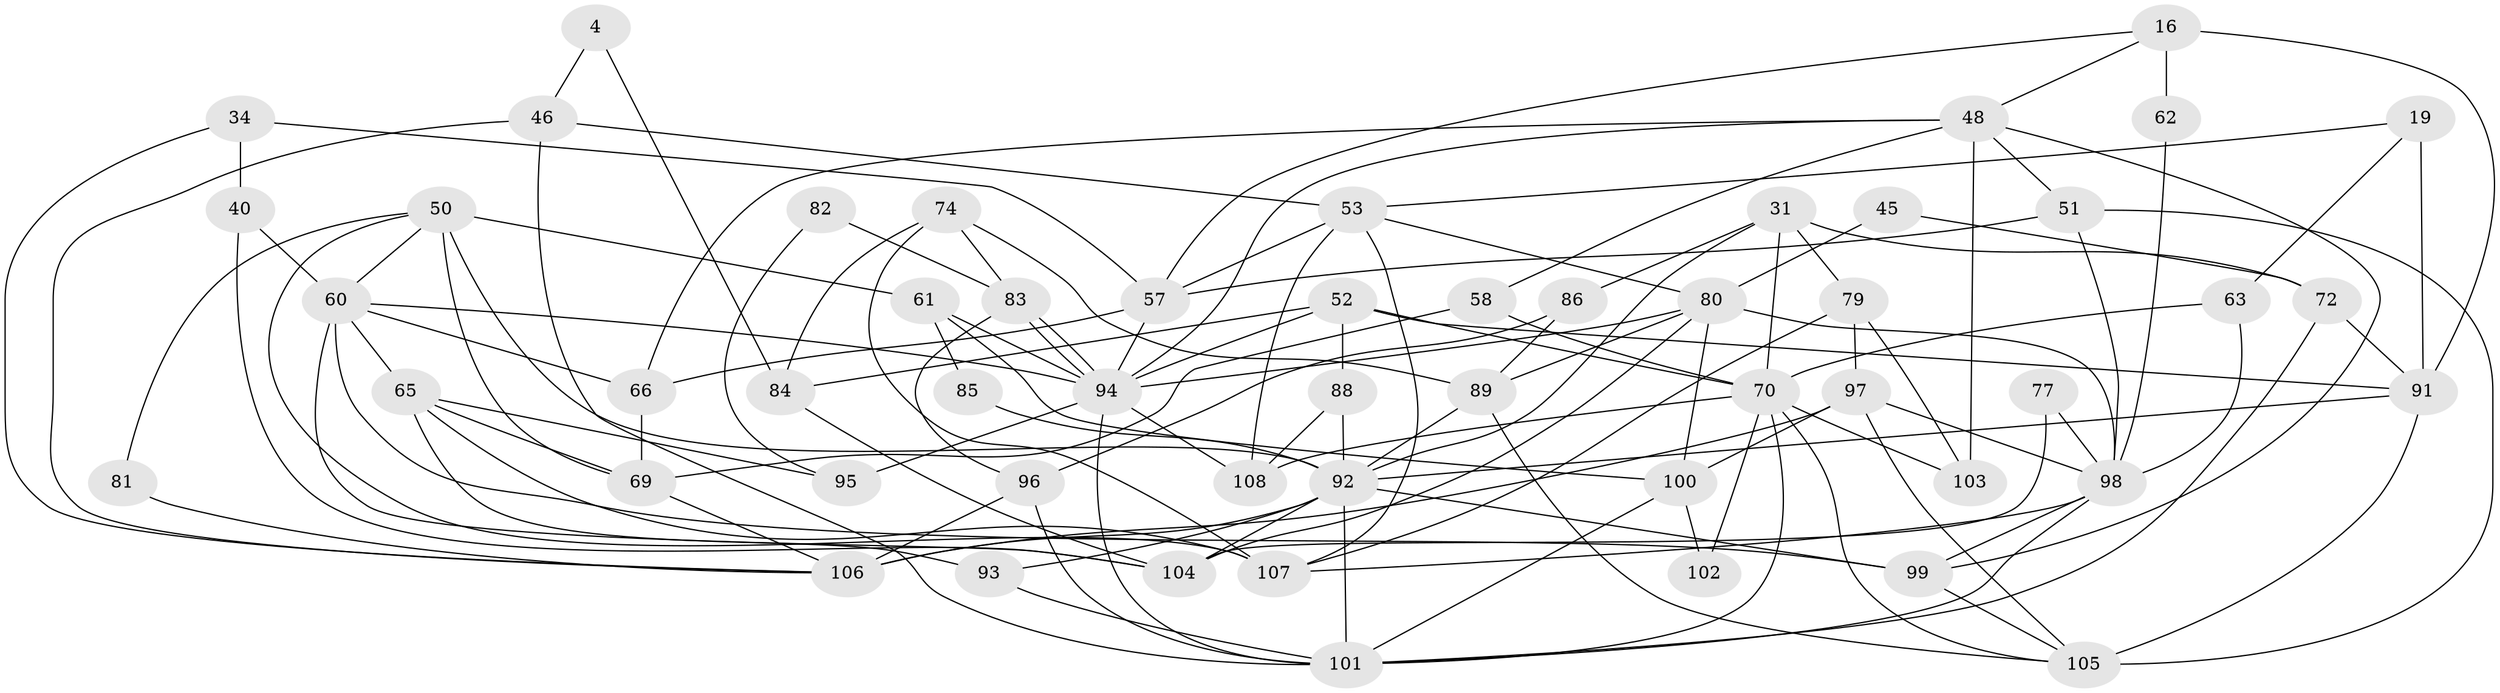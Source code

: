 // original degree distribution, {3: 0.26851851851851855, 7: 0.046296296296296294, 2: 0.1388888888888889, 6: 0.08333333333333333, 4: 0.2777777777777778, 5: 0.16666666666666666, 8: 0.018518518518518517}
// Generated by graph-tools (version 1.1) at 2025/50/03/09/25 04:50:02]
// undirected, 54 vertices, 127 edges
graph export_dot {
graph [start="1"]
  node [color=gray90,style=filled];
  4;
  16 [super="+14"];
  19;
  31 [super="+13"];
  34;
  40 [super="+26"];
  45;
  46;
  48 [super="+9+41"];
  50 [super="+27"];
  51;
  52 [super="+6"];
  53;
  57;
  58 [super="+2"];
  60 [super="+28+24"];
  61;
  62;
  63;
  65;
  66;
  69 [super="+38"];
  70 [super="+44"];
  72;
  74;
  77;
  79;
  80 [super="+25+71"];
  81;
  82;
  83;
  84;
  85;
  86;
  88;
  89 [super="+21"];
  91 [super="+17+87"];
  92 [super="+75+49"];
  93;
  94 [super="+8+54"];
  95;
  96 [super="+1"];
  97 [super="+47+76"];
  98 [super="+56+64"];
  99 [super="+33"];
  100 [super="+29+36"];
  101 [super="+59"];
  102;
  103;
  104 [super="+78"];
  105 [super="+67"];
  106 [super="+18+73+90"];
  107 [super="+68"];
  108 [super="+55+42"];
  4 -- 84;
  4 -- 46;
  16 -- 57;
  16 -- 62 [weight=2];
  16 -- 91;
  16 -- 48;
  19 -- 53;
  19 -- 63;
  19 -- 91 [weight=2];
  31 -- 86;
  31 -- 72;
  31 -- 92;
  31 -- 79;
  31 -- 70;
  34 -- 57;
  34 -- 40 [weight=2];
  34 -- 106;
  40 -- 104;
  40 -- 60;
  45 -- 72;
  45 -- 80;
  46 -- 53;
  46 -- 101;
  46 -- 106;
  48 -- 103;
  48 -- 99;
  48 -- 58;
  48 -- 66;
  48 -- 51;
  48 -- 94;
  50 -- 81;
  50 -- 107 [weight=2];
  50 -- 92 [weight=2];
  50 -- 61;
  50 -- 69;
  50 -- 60;
  51 -- 57;
  51 -- 105;
  51 -- 98;
  52 -- 84;
  52 -- 91 [weight=3];
  52 -- 88;
  52 -- 94 [weight=3];
  52 -- 70;
  53 -- 57;
  53 -- 107;
  53 -- 108 [weight=2];
  53 -- 80 [weight=2];
  57 -- 66;
  57 -- 94 [weight=2];
  58 -- 69;
  58 -- 70;
  60 -- 99 [weight=3];
  60 -- 104;
  60 -- 65;
  60 -- 66;
  60 -- 94;
  61 -- 85;
  61 -- 100;
  61 -- 94;
  62 -- 98 [weight=2];
  63 -- 98;
  63 -- 70;
  65 -- 95;
  65 -- 107;
  65 -- 69;
  65 -- 93;
  66 -- 69;
  69 -- 106;
  70 -- 108;
  70 -- 102;
  70 -- 103;
  70 -- 105;
  70 -- 101;
  72 -- 91 [weight=2];
  72 -- 101;
  74 -- 89;
  74 -- 107;
  74 -- 83;
  74 -- 84;
  77 -- 104;
  77 -- 98;
  79 -- 107;
  79 -- 103;
  79 -- 97;
  80 -- 98;
  80 -- 94 [weight=2];
  80 -- 104 [weight=2];
  80 -- 89;
  80 -- 100;
  81 -- 106;
  82 -- 95;
  82 -- 83;
  83 -- 94;
  83 -- 94;
  83 -- 96;
  84 -- 104;
  85 -- 92;
  86 -- 89;
  86 -- 96;
  88 -- 108;
  88 -- 92;
  89 -- 105;
  89 -- 92;
  91 -- 105 [weight=2];
  91 -- 92 [weight=2];
  92 -- 99 [weight=2];
  92 -- 106 [weight=3];
  92 -- 93;
  92 -- 101;
  92 -- 104;
  93 -- 101 [weight=2];
  94 -- 108 [weight=2];
  94 -- 95 [weight=2];
  94 -- 101;
  96 -- 106;
  96 -- 101;
  97 -- 105;
  97 -- 106 [weight=4];
  97 -- 100;
  97 -- 98 [weight=2];
  98 -- 101 [weight=2];
  98 -- 99;
  98 -- 107;
  99 -- 105;
  100 -- 101;
  100 -- 102;
}
